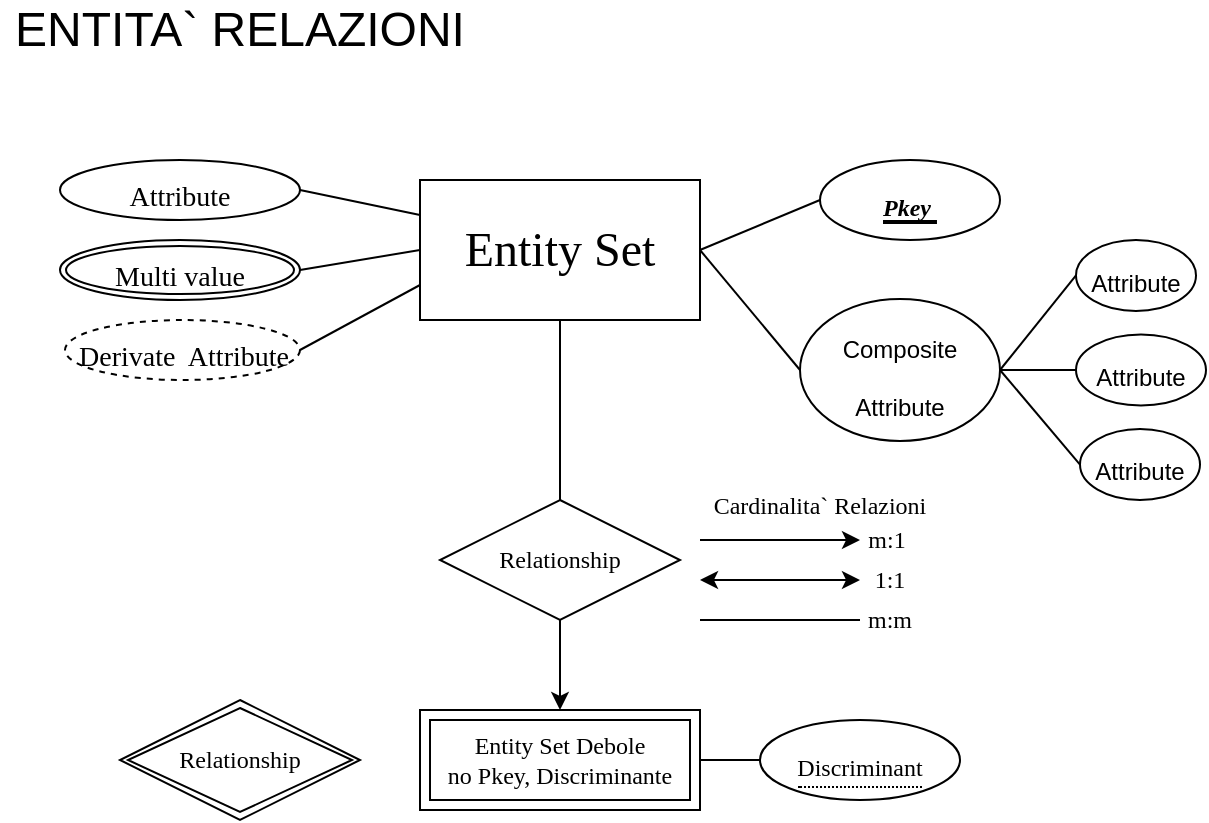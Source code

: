 <mxfile version="20.4.1" type="github">
  <diagram name="Page-1" id="e56a1550-8fbb-45ad-956c-1786394a9013">
    <mxGraphModel dx="597" dy="368" grid="1" gridSize="10" guides="1" tooltips="1" connect="1" arrows="1" fold="1" page="1" pageScale="1" pageWidth="1100" pageHeight="850" background="none" math="0" shadow="0">
      <root>
        <mxCell id="0" />
        <mxCell id="1" parent="0" />
        <mxCell id="l3FVeVEMqfz4vubW2B3G-11" value="&lt;font face=&quot;Lucida Console&quot; style=&quot;font-size: 14px;&quot;&gt;Derivate&amp;nbsp; Attribute&lt;/font&gt;" style="ellipse;whiteSpace=wrap;html=1;align=center;dashed=1;fontSize=24;" vertex="1" parent="1">
          <mxGeometry x="42.5" y="160" width="117.5" height="30" as="geometry" />
        </mxCell>
        <mxCell id="l3FVeVEMqfz4vubW2B3G-2" value="&lt;font style=&quot;font-size: 24px;&quot;&gt;ENTITA` RELAZIONI&lt;/font&gt;" style="text;html=1;strokeColor=none;fillColor=none;align=center;verticalAlign=middle;whiteSpace=wrap;rounded=0;" vertex="1" parent="1">
          <mxGeometry x="10" width="240" height="30" as="geometry" />
        </mxCell>
        <mxCell id="l3FVeVEMqfz4vubW2B3G-5" value="&lt;font face=&quot;Verdana&quot;&gt;Entity Set&lt;/font&gt;" style="whiteSpace=wrap;html=1;align=center;fontSize=24;" vertex="1" parent="1">
          <mxGeometry x="220" y="90" width="140" height="70" as="geometry" />
        </mxCell>
        <mxCell id="l3FVeVEMqfz4vubW2B3G-12" value="&lt;font face=&quot;Lucida Console&quot; style=&quot;font-size: 14px;&quot;&gt;Multi value&lt;/font&gt;" style="ellipse;shape=doubleEllipse;margin=3;whiteSpace=wrap;html=1;align=center;fontSize=24;" vertex="1" parent="1">
          <mxGeometry x="40" y="120" width="120" height="30" as="geometry" />
        </mxCell>
        <mxCell id="l3FVeVEMqfz4vubW2B3G-13" value="&lt;font face=&quot;Lucida Console&quot; style=&quot;font-size: 14px;&quot;&gt;Attribute&lt;/font&gt;" style="ellipse;whiteSpace=wrap;html=1;align=center;fontSize=24;" vertex="1" parent="1">
          <mxGeometry x="40" y="80" width="120" height="30" as="geometry" />
        </mxCell>
        <mxCell id="l3FVeVEMqfz4vubW2B3G-36" value="" style="group" vertex="1" connectable="0" parent="1">
          <mxGeometry x="410" y="120" width="203" height="130" as="geometry" />
        </mxCell>
        <mxCell id="l3FVeVEMqfz4vubW2B3G-6" value="&lt;font style=&quot;font-size: 12px;&quot;&gt;Composite&lt;br&gt;Attribute&lt;/font&gt;" style="ellipse;whiteSpace=wrap;html=1;align=center;fontSize=24;movable=1;resizable=1;rotatable=1;deletable=1;editable=1;connectable=1;" vertex="1" parent="l3FVeVEMqfz4vubW2B3G-36">
          <mxGeometry y="29.545" width="100" height="70.909" as="geometry" />
        </mxCell>
        <mxCell id="l3FVeVEMqfz4vubW2B3G-14" value="&lt;font style=&quot;font-size: 12px;&quot;&gt;Attribute&lt;/font&gt;" style="ellipse;whiteSpace=wrap;html=1;align=center;fontSize=24;movable=1;resizable=1;rotatable=1;deletable=1;editable=1;connectable=1;" vertex="1" parent="l3FVeVEMqfz4vubW2B3G-36">
          <mxGeometry x="140" y="94.545" width="60" height="35.455" as="geometry" />
        </mxCell>
        <mxCell id="l3FVeVEMqfz4vubW2B3G-15" value="&lt;font style=&quot;font-size: 12px;&quot;&gt;Attribute&lt;/font&gt;" style="ellipse;whiteSpace=wrap;html=1;align=center;fontSize=24;movable=1;resizable=1;rotatable=1;deletable=1;editable=1;connectable=1;" vertex="1" parent="l3FVeVEMqfz4vubW2B3G-36">
          <mxGeometry x="138" y="47.273" width="65" height="35.455" as="geometry" />
        </mxCell>
        <mxCell id="l3FVeVEMqfz4vubW2B3G-16" value="&lt;font style=&quot;font-size: 12px;&quot;&gt;Attribute&lt;/font&gt;" style="ellipse;whiteSpace=wrap;html=1;align=center;fontSize=24;movable=1;resizable=1;rotatable=1;deletable=1;editable=1;connectable=1;" vertex="1" parent="l3FVeVEMqfz4vubW2B3G-36">
          <mxGeometry x="138" width="60" height="35.455" as="geometry" />
        </mxCell>
        <mxCell id="l3FVeVEMqfz4vubW2B3G-18" value="" style="endArrow=none;html=1;rounded=0;fontSize=24;entryX=0;entryY=0.5;entryDx=0;entryDy=0;movable=1;resizable=1;rotatable=1;deletable=1;editable=1;connectable=1;exitX=1;exitY=0.5;exitDx=0;exitDy=0;" edge="1" parent="l3FVeVEMqfz4vubW2B3G-36" source="l3FVeVEMqfz4vubW2B3G-6" target="l3FVeVEMqfz4vubW2B3G-16">
          <mxGeometry relative="1" as="geometry">
            <mxPoint x="120" y="65" as="sourcePoint" />
            <mxPoint x="220" y="260" as="targetPoint" />
          </mxGeometry>
        </mxCell>
        <mxCell id="l3FVeVEMqfz4vubW2B3G-19" value="" style="endArrow=none;html=1;rounded=0;fontSize=24;entryX=0;entryY=0.5;entryDx=0;entryDy=0;movable=1;resizable=1;rotatable=1;deletable=1;editable=1;connectable=1;exitX=1;exitY=0.5;exitDx=0;exitDy=0;" edge="1" parent="l3FVeVEMqfz4vubW2B3G-36" source="l3FVeVEMqfz4vubW2B3G-6" target="l3FVeVEMqfz4vubW2B3G-14">
          <mxGeometry relative="1" as="geometry">
            <mxPoint x="80" y="70.909" as="sourcePoint" />
            <mxPoint x="170" y="212.727" as="targetPoint" />
          </mxGeometry>
        </mxCell>
        <mxCell id="l3FVeVEMqfz4vubW2B3G-22" value="" style="endArrow=none;html=1;rounded=0;fontSize=24;entryX=0;entryY=0.5;entryDx=0;entryDy=0;movable=1;resizable=1;rotatable=1;deletable=1;editable=1;connectable=1;" edge="1" parent="l3FVeVEMqfz4vubW2B3G-36" source="l3FVeVEMqfz4vubW2B3G-6" target="l3FVeVEMqfz4vubW2B3G-15">
          <mxGeometry relative="1" as="geometry">
            <mxPoint x="120" y="70.909" as="sourcePoint" />
            <mxPoint x="220" y="260" as="targetPoint" />
            <Array as="points" />
          </mxGeometry>
        </mxCell>
        <mxCell id="l3FVeVEMqfz4vubW2B3G-40" value="" style="endArrow=none;html=1;rounded=0;fontFamily=Verdana;fontSize=12;exitX=1;exitY=0.5;exitDx=0;exitDy=0;entryX=0;entryY=0.25;entryDx=0;entryDy=0;" edge="1" parent="1" source="l3FVeVEMqfz4vubW2B3G-13" target="l3FVeVEMqfz4vubW2B3G-5">
          <mxGeometry relative="1" as="geometry">
            <mxPoint x="330" y="220" as="sourcePoint" />
            <mxPoint x="280" y="290" as="targetPoint" />
          </mxGeometry>
        </mxCell>
        <mxCell id="l3FVeVEMqfz4vubW2B3G-41" value="" style="endArrow=none;html=1;rounded=0;fontFamily=Verdana;fontSize=12;exitX=1;exitY=0.5;exitDx=0;exitDy=0;entryX=0;entryY=0.5;entryDx=0;entryDy=0;" edge="1" parent="1" source="l3FVeVEMqfz4vubW2B3G-12" target="l3FVeVEMqfz4vubW2B3G-5">
          <mxGeometry relative="1" as="geometry">
            <mxPoint x="330" y="220" as="sourcePoint" />
            <mxPoint x="490" y="220" as="targetPoint" />
          </mxGeometry>
        </mxCell>
        <mxCell id="l3FVeVEMqfz4vubW2B3G-42" value="" style="endArrow=none;html=1;rounded=0;fontFamily=Verdana;fontSize=12;exitX=1;exitY=0.5;exitDx=0;exitDy=0;entryX=0;entryY=0.75;entryDx=0;entryDy=0;" edge="1" parent="1" source="l3FVeVEMqfz4vubW2B3G-11" target="l3FVeVEMqfz4vubW2B3G-5">
          <mxGeometry relative="1" as="geometry">
            <mxPoint x="330" y="220" as="sourcePoint" />
            <mxPoint x="490" y="220" as="targetPoint" />
          </mxGeometry>
        </mxCell>
        <mxCell id="l3FVeVEMqfz4vubW2B3G-43" value="" style="endArrow=none;html=1;rounded=0;fontFamily=Verdana;fontSize=12;exitX=1;exitY=0.5;exitDx=0;exitDy=0;entryX=0;entryY=0.5;entryDx=0;entryDy=0;" edge="1" parent="1" source="l3FVeVEMqfz4vubW2B3G-5" target="l3FVeVEMqfz4vubW2B3G-6">
          <mxGeometry relative="1" as="geometry">
            <mxPoint x="330" y="220" as="sourcePoint" />
            <mxPoint x="490" y="220" as="targetPoint" />
          </mxGeometry>
        </mxCell>
        <mxCell id="l3FVeVEMqfz4vubW2B3G-44" value="" style="endArrow=none;html=1;rounded=0;fontFamily=Verdana;fontSize=12;exitX=1;exitY=0.5;exitDx=0;exitDy=0;entryX=0;entryY=0.5;entryDx=0;entryDy=0;" edge="1" parent="1" source="l3FVeVEMqfz4vubW2B3G-5" target="l3FVeVEMqfz4vubW2B3G-7">
          <mxGeometry relative="1" as="geometry">
            <mxPoint x="330" y="220" as="sourcePoint" />
            <mxPoint x="490" y="220" as="targetPoint" />
          </mxGeometry>
        </mxCell>
        <mxCell id="l3FVeVEMqfz4vubW2B3G-45" value="" style="endArrow=none;html=1;rounded=0;fontFamily=Verdana;fontSize=12;exitX=1;exitY=0.5;exitDx=0;exitDy=0;entryX=0;entryY=0.5;entryDx=0;entryDy=0;" edge="1" parent="1" source="l3FVeVEMqfz4vubW2B3G-54" target="l3FVeVEMqfz4vubW2B3G-8">
          <mxGeometry relative="1" as="geometry">
            <mxPoint x="340" y="130" as="sourcePoint" />
            <mxPoint x="520" y="320" as="targetPoint" />
          </mxGeometry>
        </mxCell>
        <mxCell id="l3FVeVEMqfz4vubW2B3G-72" value="" style="edgeStyle=orthogonalEdgeStyle;rounded=0;orthogonalLoop=1;jettySize=auto;html=1;fontFamily=Verdana;fontSize=12;" edge="1" parent="1" source="l3FVeVEMqfz4vubW2B3G-48" target="l3FVeVEMqfz4vubW2B3G-54">
          <mxGeometry relative="1" as="geometry" />
        </mxCell>
        <mxCell id="l3FVeVEMqfz4vubW2B3G-48" value="Relationship" style="shape=rhombus;perimeter=rhombusPerimeter;whiteSpace=wrap;html=1;align=center;fontFamily=Verdana;fontSize=12;" vertex="1" parent="1">
          <mxGeometry x="230" y="250" width="120" height="60" as="geometry" />
        </mxCell>
        <mxCell id="l3FVeVEMqfz4vubW2B3G-50" value="Relationship" style="shape=rhombus;double=1;perimeter=rhombusPerimeter;whiteSpace=wrap;html=1;align=center;fontFamily=Verdana;fontSize=12;" vertex="1" parent="1">
          <mxGeometry x="70" y="350" width="120" height="60" as="geometry" />
        </mxCell>
        <mxCell id="l3FVeVEMqfz4vubW2B3G-54" value="Entity Set Debole&lt;br&gt;no Pkey, Discriminante" style="shape=ext;margin=3;double=1;whiteSpace=wrap;html=1;align=center;fontFamily=Verdana;fontSize=12;" vertex="1" parent="1">
          <mxGeometry x="220" y="355" width="140" height="50" as="geometry" />
        </mxCell>
        <mxCell id="l3FVeVEMqfz4vubW2B3G-7" value="&lt;font face=&quot;Verdana&quot; style=&quot;font-size: 12px;&quot;&gt;&lt;b style=&quot;&quot;&gt;&lt;i style=&quot;&quot;&gt;Pkey&amp;nbsp;&lt;/i&gt;&lt;/b&gt;&lt;/font&gt;" style="ellipse;whiteSpace=wrap;html=1;align=center;fontStyle=4;fontSize=24;" vertex="1" parent="1">
          <mxGeometry x="420" y="80" width="90" height="40" as="geometry" />
        </mxCell>
        <mxCell id="l3FVeVEMqfz4vubW2B3G-8" value="&lt;span style=&quot;border-bottom: 1px dotted&quot;&gt;&lt;font face=&quot;Verdana&quot; style=&quot;font-size: 12px;&quot;&gt;Discriminant&lt;/font&gt;&lt;/span&gt;" style="ellipse;whiteSpace=wrap;html=1;align=center;fontSize=24;" vertex="1" parent="1">
          <mxGeometry x="390" y="360" width="100" height="40" as="geometry" />
        </mxCell>
        <mxCell id="l3FVeVEMqfz4vubW2B3G-73" value="" style="endArrow=none;html=1;rounded=0;fontFamily=Verdana;fontSize=12;exitX=0.5;exitY=1;exitDx=0;exitDy=0;entryX=0.5;entryY=0;entryDx=0;entryDy=0;" edge="1" parent="1" source="l3FVeVEMqfz4vubW2B3G-5" target="l3FVeVEMqfz4vubW2B3G-48">
          <mxGeometry relative="1" as="geometry">
            <mxPoint x="280" y="270" as="sourcePoint" />
            <mxPoint x="440" y="270" as="targetPoint" />
          </mxGeometry>
        </mxCell>
        <mxCell id="l3FVeVEMqfz4vubW2B3G-89" value="" style="group" vertex="1" connectable="0" parent="1">
          <mxGeometry x="360" y="240" width="130" height="80" as="geometry" />
        </mxCell>
        <mxCell id="l3FVeVEMqfz4vubW2B3G-78" value="" style="endArrow=classic;html=1;rounded=0;fontFamily=Verdana;fontSize=12;entryX=0;entryY=0.5;entryDx=0;entryDy=0;" edge="1" parent="l3FVeVEMqfz4vubW2B3G-89" target="l3FVeVEMqfz4vubW2B3G-79">
          <mxGeometry width="50" height="50" relative="1" as="geometry">
            <mxPoint y="30" as="sourcePoint" />
            <mxPoint x="100" y="40" as="targetPoint" />
          </mxGeometry>
        </mxCell>
        <mxCell id="l3FVeVEMqfz4vubW2B3G-79" value="m:1&amp;nbsp;" style="text;html=1;strokeColor=none;fillColor=none;align=center;verticalAlign=middle;whiteSpace=wrap;rounded=0;fontFamily=Verdana;fontSize=12;" vertex="1" parent="l3FVeVEMqfz4vubW2B3G-89">
          <mxGeometry x="80" y="22.5" width="30" height="15" as="geometry" />
        </mxCell>
        <mxCell id="l3FVeVEMqfz4vubW2B3G-80" value="" style="endArrow=classic;startArrow=classic;html=1;rounded=0;fontFamily=Verdana;fontSize=12;entryX=0;entryY=0.5;entryDx=0;entryDy=0;" edge="1" parent="l3FVeVEMqfz4vubW2B3G-89" target="l3FVeVEMqfz4vubW2B3G-81">
          <mxGeometry width="50" height="50" relative="1" as="geometry">
            <mxPoint y="50" as="sourcePoint" />
            <mxPoint x="70" y="70" as="targetPoint" />
            <Array as="points">
              <mxPoint x="40" y="50" />
            </Array>
          </mxGeometry>
        </mxCell>
        <mxCell id="l3FVeVEMqfz4vubW2B3G-81" value="1:1" style="text;html=1;strokeColor=none;fillColor=none;align=center;verticalAlign=middle;whiteSpace=wrap;rounded=0;fontFamily=Verdana;fontSize=12;" vertex="1" parent="l3FVeVEMqfz4vubW2B3G-89">
          <mxGeometry x="80" y="40" width="30" height="20" as="geometry" />
        </mxCell>
        <mxCell id="l3FVeVEMqfz4vubW2B3G-82" value="" style="endArrow=none;html=1;rounded=0;fontFamily=Verdana;fontSize=12;entryX=0;entryY=0.5;entryDx=0;entryDy=0;" edge="1" parent="l3FVeVEMqfz4vubW2B3G-89" target="l3FVeVEMqfz4vubW2B3G-83">
          <mxGeometry width="50" height="50" relative="1" as="geometry">
            <mxPoint y="70" as="sourcePoint" />
            <mxPoint x="70" y="100" as="targetPoint" />
          </mxGeometry>
        </mxCell>
        <mxCell id="l3FVeVEMqfz4vubW2B3G-83" value="m:m" style="text;html=1;strokeColor=none;fillColor=none;align=center;verticalAlign=middle;whiteSpace=wrap;rounded=0;fontFamily=Verdana;fontSize=12;" vertex="1" parent="l3FVeVEMqfz4vubW2B3G-89">
          <mxGeometry x="80" y="60" width="30" height="20" as="geometry" />
        </mxCell>
        <mxCell id="l3FVeVEMqfz4vubW2B3G-85" style="edgeStyle=orthogonalEdgeStyle;rounded=0;orthogonalLoop=1;jettySize=auto;html=1;exitX=0.5;exitY=1;exitDx=0;exitDy=0;fontFamily=Verdana;fontSize=12;" edge="1" parent="l3FVeVEMqfz4vubW2B3G-89" source="l3FVeVEMqfz4vubW2B3G-81" target="l3FVeVEMqfz4vubW2B3G-81">
          <mxGeometry relative="1" as="geometry" />
        </mxCell>
        <mxCell id="l3FVeVEMqfz4vubW2B3G-88" value="Cardinalita` Relazioni" style="text;html=1;strokeColor=none;fillColor=none;align=center;verticalAlign=middle;whiteSpace=wrap;rounded=0;fontFamily=Verdana;fontSize=12;" vertex="1" parent="l3FVeVEMqfz4vubW2B3G-89">
          <mxGeometry y="2.5" width="120" height="20" as="geometry" />
        </mxCell>
      </root>
    </mxGraphModel>
  </diagram>
</mxfile>
